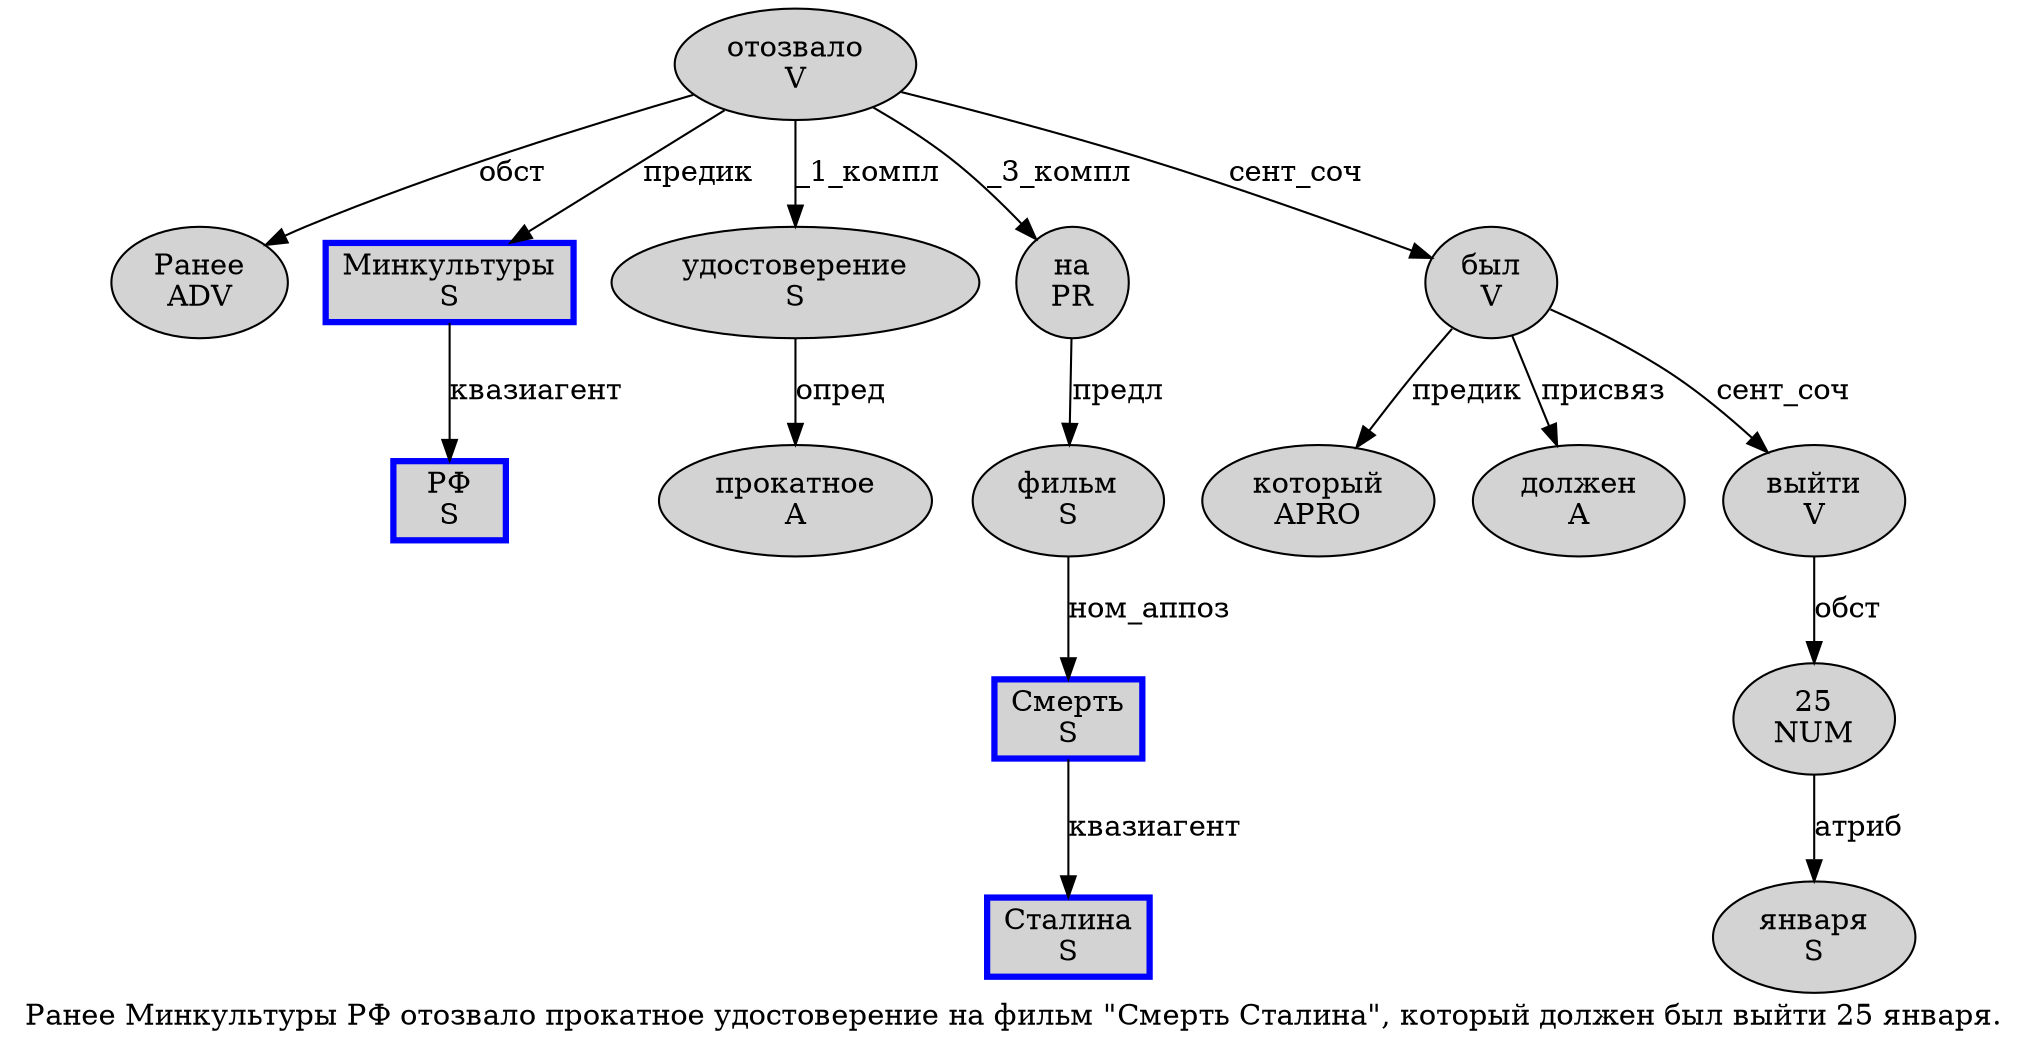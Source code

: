 digraph SENTENCE_1680 {
	graph [label="Ранее Минкультуры РФ отозвало прокатное удостоверение на фильм \"Смерть Сталина\", который должен был выйти 25 января."]
	node [style=filled]
		0 [label="Ранее
ADV" color="" fillcolor=lightgray penwidth=1 shape=ellipse]
		1 [label="Минкультуры
S" color=blue fillcolor=lightgray penwidth=3 shape=box]
		2 [label="РФ
S" color=blue fillcolor=lightgray penwidth=3 shape=box]
		3 [label="отозвало
V" color="" fillcolor=lightgray penwidth=1 shape=ellipse]
		4 [label="прокатное
A" color="" fillcolor=lightgray penwidth=1 shape=ellipse]
		5 [label="удостоверение
S" color="" fillcolor=lightgray penwidth=1 shape=ellipse]
		6 [label="на
PR" color="" fillcolor=lightgray penwidth=1 shape=ellipse]
		7 [label="фильм
S" color="" fillcolor=lightgray penwidth=1 shape=ellipse]
		9 [label="Смерть
S" color=blue fillcolor=lightgray penwidth=3 shape=box]
		10 [label="Сталина
S" color=blue fillcolor=lightgray penwidth=3 shape=box]
		13 [label="который
APRO" color="" fillcolor=lightgray penwidth=1 shape=ellipse]
		14 [label="должен
A" color="" fillcolor=lightgray penwidth=1 shape=ellipse]
		15 [label="был
V" color="" fillcolor=lightgray penwidth=1 shape=ellipse]
		16 [label="выйти
V" color="" fillcolor=lightgray penwidth=1 shape=ellipse]
		17 [label="25
NUM" color="" fillcolor=lightgray penwidth=1 shape=ellipse]
		18 [label="января
S" color="" fillcolor=lightgray penwidth=1 shape=ellipse]
			1 -> 2 [label="квазиагент"]
			9 -> 10 [label="квазиагент"]
			3 -> 0 [label="обст"]
			3 -> 1 [label="предик"]
			3 -> 5 [label="_1_компл"]
			3 -> 6 [label="_3_компл"]
			3 -> 15 [label="сент_соч"]
			16 -> 17 [label="обст"]
			6 -> 7 [label="предл"]
			7 -> 9 [label="ном_аппоз"]
			15 -> 13 [label="предик"]
			15 -> 14 [label="присвяз"]
			15 -> 16 [label="сент_соч"]
			17 -> 18 [label="атриб"]
			5 -> 4 [label="опред"]
}